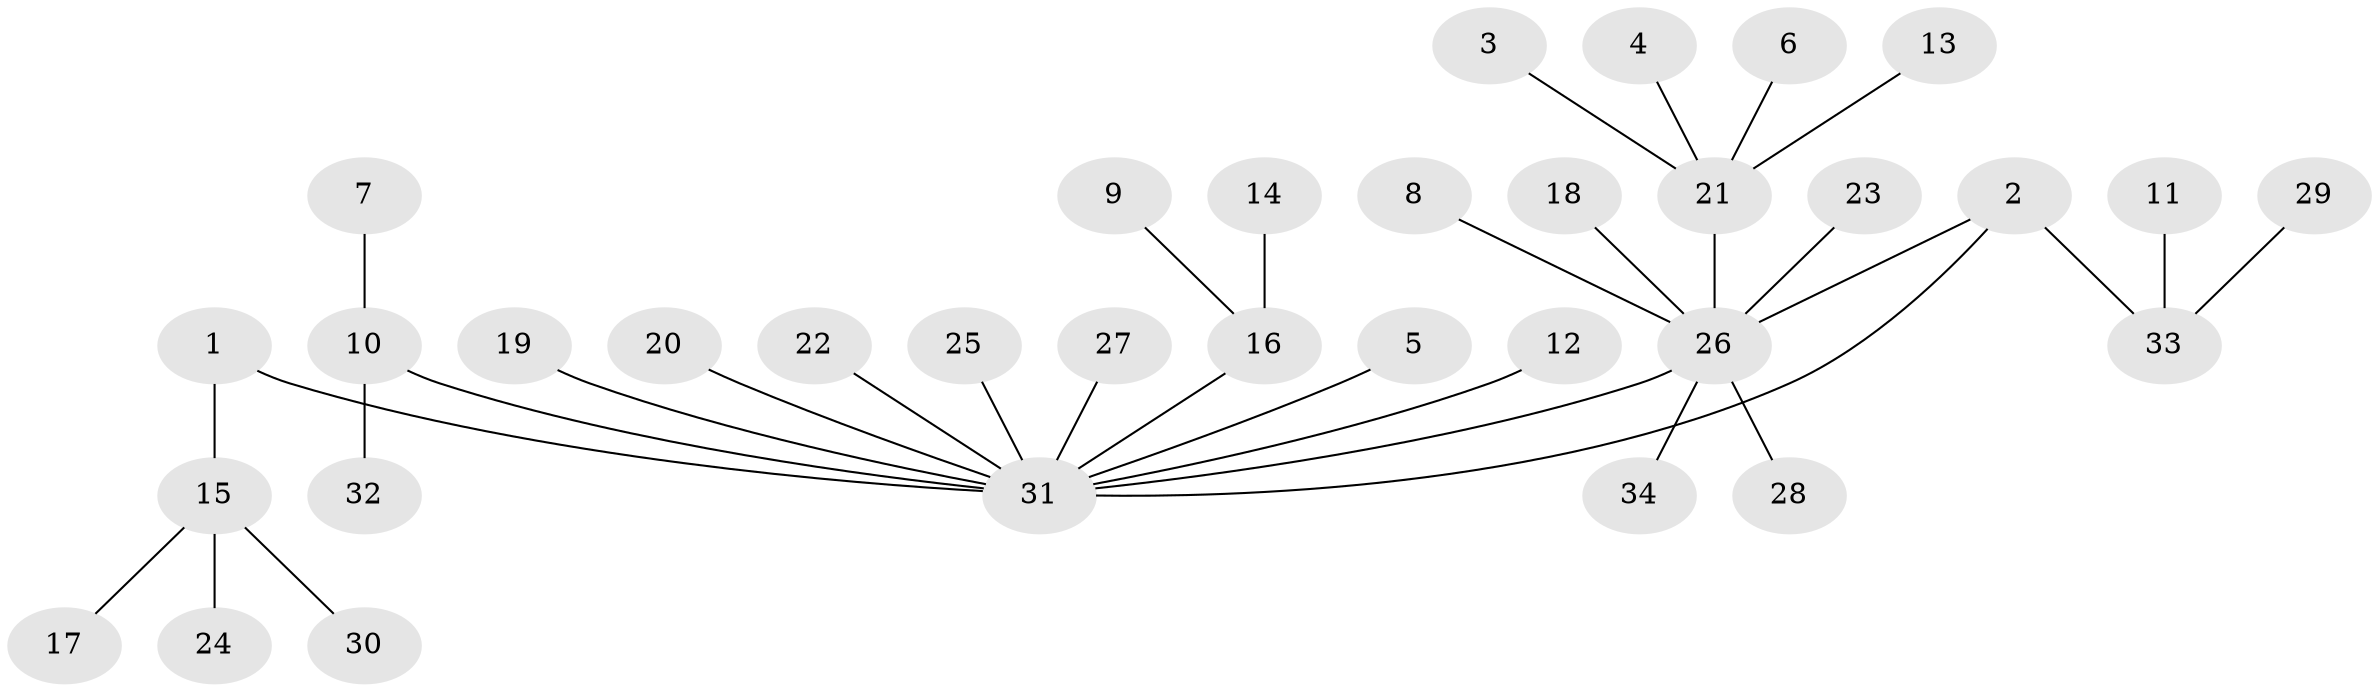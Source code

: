 // original degree distribution, {6: 0.05970149253731343, 9: 0.014925373134328358, 2: 0.11940298507462686, 7: 0.014925373134328358, 3: 0.05970149253731343, 1: 0.6567164179104478, 4: 0.04477611940298507, 5: 0.029850746268656716}
// Generated by graph-tools (version 1.1) at 2025/49/03/09/25 03:49:46]
// undirected, 34 vertices, 34 edges
graph export_dot {
graph [start="1"]
  node [color=gray90,style=filled];
  1;
  2;
  3;
  4;
  5;
  6;
  7;
  8;
  9;
  10;
  11;
  12;
  13;
  14;
  15;
  16;
  17;
  18;
  19;
  20;
  21;
  22;
  23;
  24;
  25;
  26;
  27;
  28;
  29;
  30;
  31;
  32;
  33;
  34;
  1 -- 15 [weight=1.0];
  1 -- 31 [weight=1.0];
  2 -- 26 [weight=1.0];
  2 -- 31 [weight=1.0];
  2 -- 33 [weight=1.0];
  3 -- 21 [weight=1.0];
  4 -- 21 [weight=1.0];
  5 -- 31 [weight=1.0];
  6 -- 21 [weight=1.0];
  7 -- 10 [weight=1.0];
  8 -- 26 [weight=1.0];
  9 -- 16 [weight=1.0];
  10 -- 31 [weight=1.0];
  10 -- 32 [weight=1.0];
  11 -- 33 [weight=1.0];
  12 -- 31 [weight=1.0];
  13 -- 21 [weight=1.0];
  14 -- 16 [weight=1.0];
  15 -- 17 [weight=1.0];
  15 -- 24 [weight=1.0];
  15 -- 30 [weight=1.0];
  16 -- 31 [weight=1.0];
  18 -- 26 [weight=1.0];
  19 -- 31 [weight=1.0];
  20 -- 31 [weight=1.0];
  21 -- 26 [weight=1.0];
  22 -- 31 [weight=1.0];
  23 -- 26 [weight=1.0];
  25 -- 31 [weight=1.0];
  26 -- 28 [weight=1.0];
  26 -- 31 [weight=1.0];
  26 -- 34 [weight=1.0];
  27 -- 31 [weight=1.0];
  29 -- 33 [weight=1.0];
}
